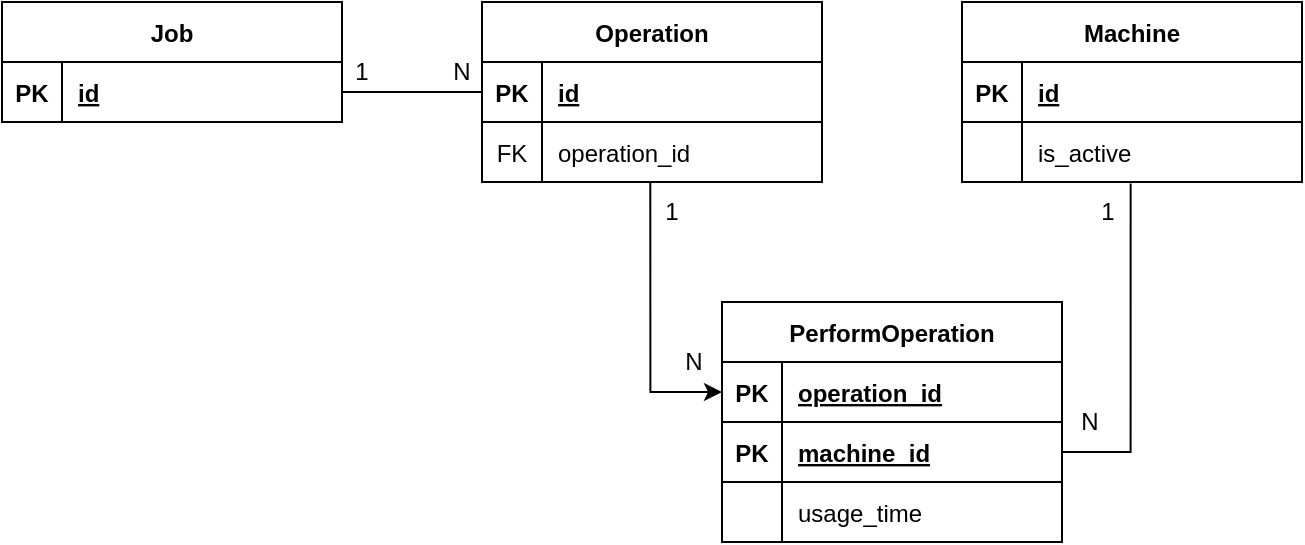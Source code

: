 <mxfile version="16.5.1" type="device"><diagram id="sbu5TKa9l-SVN8ttvSdN" name="Página-1"><mxGraphModel dx="1240" dy="779" grid="1" gridSize="10" guides="1" tooltips="1" connect="1" arrows="1" fold="1" page="1" pageScale="1" pageWidth="750" pageHeight="350" math="0" shadow="0"><root><mxCell id="0"/><mxCell id="1" parent="0"/><mxCell id="XtuEsWd31dQitkNMYxwv-2" value="" style="edgeStyle=orthogonalEdgeStyle;rounded=0;orthogonalLoop=1;jettySize=auto;html=1;entryX=0;entryY=0.5;entryDx=0;entryDy=0;exitX=1;exitY=0.5;exitDx=0;exitDy=0;endArrow=none;endFill=0;" parent="1" source="XtuEsWd31dQitkNMYxwv-4" target="XtuEsWd31dQitkNMYxwv-10" edge="1"><mxGeometry relative="1" as="geometry"><mxPoint x="120" y="150" as="targetPoint"/></mxGeometry></mxCell><mxCell id="XtuEsWd31dQitkNMYxwv-3" value="Job" style="shape=table;startSize=30;container=1;collapsible=1;childLayout=tableLayout;fixedRows=1;rowLines=0;fontStyle=1;align=center;resizeLast=1;" parent="1" vertex="1"><mxGeometry x="40" y="40" width="170" height="60" as="geometry"/></mxCell><mxCell id="XtuEsWd31dQitkNMYxwv-4" value="" style="shape=tableRow;horizontal=0;startSize=0;swimlaneHead=0;swimlaneBody=0;fillColor=none;collapsible=0;dropTarget=0;points=[[0,0.5],[1,0.5]];portConstraint=eastwest;top=0;left=0;right=0;bottom=1;" parent="XtuEsWd31dQitkNMYxwv-3" vertex="1"><mxGeometry y="30" width="170" height="30" as="geometry"/></mxCell><mxCell id="XtuEsWd31dQitkNMYxwv-5" value="PK" style="shape=partialRectangle;connectable=0;fillColor=none;top=0;left=0;bottom=0;right=0;fontStyle=1;overflow=hidden;" parent="XtuEsWd31dQitkNMYxwv-4" vertex="1"><mxGeometry width="30" height="30" as="geometry"><mxRectangle width="30" height="30" as="alternateBounds"/></mxGeometry></mxCell><mxCell id="XtuEsWd31dQitkNMYxwv-6" value="id" style="shape=partialRectangle;connectable=0;fillColor=none;top=0;left=0;bottom=0;right=0;align=left;spacingLeft=6;fontStyle=5;overflow=hidden;" parent="XtuEsWd31dQitkNMYxwv-4" vertex="1"><mxGeometry x="30" width="140" height="30" as="geometry"><mxRectangle width="140" height="30" as="alternateBounds"/></mxGeometry></mxCell><mxCell id="XtuEsWd31dQitkNMYxwv-7" value="" style="edgeStyle=orthogonalEdgeStyle;rounded=0;orthogonalLoop=1;jettySize=auto;html=1;entryX=0.496;entryY=1.024;entryDx=0;entryDy=0;exitX=1;exitY=0.5;exitDx=0;exitDy=0;startArrow=none;startFill=0;endArrow=none;endFill=0;entryPerimeter=0;" parent="1" source="XtuEsWd31dQitkNMYxwv-27" target="XtuEsWd31dQitkNMYxwv-17" edge="1"><mxGeometry relative="1" as="geometry"><mxPoint x="530" y="120" as="targetPoint"/></mxGeometry></mxCell><mxCell id="XtuEsWd31dQitkNMYxwv-8" value="" style="edgeStyle=orthogonalEdgeStyle;rounded=0;orthogonalLoop=1;jettySize=auto;html=1;startArrow=none;startFill=0;endArrow=classic;endFill=1;entryX=0;entryY=0.5;entryDx=0;entryDy=0;exitX=0.495;exitY=1.007;exitDx=0;exitDy=0;exitPerimeter=0;" parent="1" source="XtuEsWd31dQitkNMYxwv-56" target="XtuEsWd31dQitkNMYxwv-24" edge="1"><mxGeometry relative="1" as="geometry"><mxPoint x="390" y="189.01" as="targetPoint"/><mxPoint x="365" y="160" as="sourcePoint"/></mxGeometry></mxCell><mxCell id="XtuEsWd31dQitkNMYxwv-9" value="Operation" style="shape=table;startSize=30;container=1;collapsible=1;childLayout=tableLayout;fixedRows=1;rowLines=0;fontStyle=1;align=center;resizeLast=1;" parent="1" vertex="1"><mxGeometry x="280" y="40" width="170" height="90" as="geometry"/></mxCell><mxCell id="XtuEsWd31dQitkNMYxwv-10" value="" style="shape=tableRow;horizontal=0;startSize=0;swimlaneHead=0;swimlaneBody=0;fillColor=none;collapsible=0;dropTarget=0;points=[[0,0.5],[1,0.5]];portConstraint=eastwest;top=0;left=0;right=0;bottom=1;" parent="XtuEsWd31dQitkNMYxwv-9" vertex="1"><mxGeometry y="30" width="170" height="30" as="geometry"/></mxCell><mxCell id="XtuEsWd31dQitkNMYxwv-11" value="PK" style="shape=partialRectangle;connectable=0;fillColor=none;top=0;left=0;bottom=0;right=0;fontStyle=1;overflow=hidden;" parent="XtuEsWd31dQitkNMYxwv-10" vertex="1"><mxGeometry width="30" height="30" as="geometry"><mxRectangle width="30" height="30" as="alternateBounds"/></mxGeometry></mxCell><mxCell id="XtuEsWd31dQitkNMYxwv-12" value="id" style="shape=partialRectangle;connectable=0;fillColor=none;top=0;left=0;bottom=0;right=0;align=left;spacingLeft=6;fontStyle=5;overflow=hidden;" parent="XtuEsWd31dQitkNMYxwv-10" vertex="1"><mxGeometry x="30" width="140" height="30" as="geometry"><mxRectangle width="140" height="30" as="alternateBounds"/></mxGeometry></mxCell><mxCell id="XtuEsWd31dQitkNMYxwv-56" value="" style="shape=tableRow;horizontal=0;startSize=0;swimlaneHead=0;swimlaneBody=0;fillColor=none;collapsible=0;dropTarget=0;points=[[0,0.5],[1,0.5]];portConstraint=eastwest;top=0;left=0;right=0;bottom=0;" parent="XtuEsWd31dQitkNMYxwv-9" vertex="1"><mxGeometry y="60" width="170" height="30" as="geometry"/></mxCell><mxCell id="XtuEsWd31dQitkNMYxwv-57" value="FK" style="shape=partialRectangle;connectable=0;fillColor=none;top=0;left=0;bottom=0;right=0;fontStyle=0;overflow=hidden;" parent="XtuEsWd31dQitkNMYxwv-56" vertex="1"><mxGeometry width="30" height="30" as="geometry"><mxRectangle width="30" height="30" as="alternateBounds"/></mxGeometry></mxCell><mxCell id="XtuEsWd31dQitkNMYxwv-58" value="operation_id" style="shape=partialRectangle;connectable=0;fillColor=none;top=0;left=0;bottom=0;right=0;align=left;spacingLeft=6;fontStyle=0;overflow=hidden;" parent="XtuEsWd31dQitkNMYxwv-56" vertex="1"><mxGeometry x="30" width="140" height="30" as="geometry"><mxRectangle width="140" height="30" as="alternateBounds"/></mxGeometry></mxCell><mxCell id="XtuEsWd31dQitkNMYxwv-13" value="Machine" style="shape=table;startSize=30;container=1;collapsible=1;childLayout=tableLayout;fixedRows=1;rowLines=0;fontStyle=1;align=center;resizeLast=1;" parent="1" vertex="1"><mxGeometry x="520" y="40" width="170" height="90" as="geometry"/></mxCell><mxCell id="XtuEsWd31dQitkNMYxwv-14" value="" style="shape=tableRow;horizontal=0;startSize=0;swimlaneHead=0;swimlaneBody=0;fillColor=none;collapsible=0;dropTarget=0;points=[[0,0.5],[1,0.5]];portConstraint=eastwest;top=0;left=0;right=0;bottom=1;" parent="XtuEsWd31dQitkNMYxwv-13" vertex="1"><mxGeometry y="30" width="170" height="30" as="geometry"/></mxCell><mxCell id="XtuEsWd31dQitkNMYxwv-15" value="PK" style="shape=partialRectangle;connectable=0;fillColor=none;top=0;left=0;bottom=0;right=0;fontStyle=1;overflow=hidden;" parent="XtuEsWd31dQitkNMYxwv-14" vertex="1"><mxGeometry width="30" height="30" as="geometry"><mxRectangle width="30" height="30" as="alternateBounds"/></mxGeometry></mxCell><mxCell id="XtuEsWd31dQitkNMYxwv-16" value="id" style="shape=partialRectangle;connectable=0;fillColor=none;top=0;left=0;bottom=0;right=0;align=left;spacingLeft=6;fontStyle=5;overflow=hidden;" parent="XtuEsWd31dQitkNMYxwv-14" vertex="1"><mxGeometry x="30" width="140" height="30" as="geometry"><mxRectangle width="140" height="30" as="alternateBounds"/></mxGeometry></mxCell><mxCell id="XtuEsWd31dQitkNMYxwv-17" value="" style="shape=tableRow;horizontal=0;startSize=0;swimlaneHead=0;swimlaneBody=0;fillColor=none;collapsible=0;dropTarget=0;points=[[0,0.5],[1,0.5]];portConstraint=eastwest;top=0;left=0;right=0;bottom=0;" parent="XtuEsWd31dQitkNMYxwv-13" vertex="1"><mxGeometry y="60" width="170" height="30" as="geometry"/></mxCell><mxCell id="XtuEsWd31dQitkNMYxwv-18" value="" style="shape=partialRectangle;connectable=0;fillColor=none;top=0;left=0;bottom=0;right=0;editable=1;overflow=hidden;" parent="XtuEsWd31dQitkNMYxwv-17" vertex="1"><mxGeometry width="30" height="30" as="geometry"><mxRectangle width="30" height="30" as="alternateBounds"/></mxGeometry></mxCell><mxCell id="XtuEsWd31dQitkNMYxwv-19" value="is_active" style="shape=partialRectangle;connectable=0;fillColor=none;top=0;left=0;bottom=0;right=0;align=left;spacingLeft=6;overflow=hidden;" parent="XtuEsWd31dQitkNMYxwv-17" vertex="1"><mxGeometry x="30" width="140" height="30" as="geometry"><mxRectangle width="140" height="30" as="alternateBounds"/></mxGeometry></mxCell><mxCell id="XtuEsWd31dQitkNMYxwv-20" value="PerformOperation" style="shape=table;startSize=30;container=1;collapsible=1;childLayout=tableLayout;fixedRows=1;rowLines=0;fontStyle=1;align=center;resizeLast=1;" parent="1" vertex="1"><mxGeometry x="400" y="190" width="170" height="120" as="geometry"/></mxCell><mxCell id="XtuEsWd31dQitkNMYxwv-24" value="" style="shape=tableRow;horizontal=0;startSize=0;swimlaneHead=0;swimlaneBody=0;fillColor=none;collapsible=0;dropTarget=0;points=[[0,0.5],[1,0.5]];portConstraint=eastwest;top=0;left=0;right=0;bottom=1;" parent="XtuEsWd31dQitkNMYxwv-20" vertex="1"><mxGeometry y="30" width="170" height="30" as="geometry"/></mxCell><mxCell id="XtuEsWd31dQitkNMYxwv-25" value="PK" style="shape=partialRectangle;connectable=0;fillColor=none;top=0;left=0;bottom=0;right=0;fontStyle=1;overflow=hidden;" parent="XtuEsWd31dQitkNMYxwv-24" vertex="1"><mxGeometry width="30" height="30" as="geometry"><mxRectangle width="30" height="30" as="alternateBounds"/></mxGeometry></mxCell><mxCell id="XtuEsWd31dQitkNMYxwv-26" value="operation_id" style="shape=partialRectangle;connectable=0;fillColor=none;top=0;left=0;bottom=0;right=0;align=left;spacingLeft=6;fontStyle=5;overflow=hidden;" parent="XtuEsWd31dQitkNMYxwv-24" vertex="1"><mxGeometry x="30" width="140" height="30" as="geometry"><mxRectangle width="140" height="30" as="alternateBounds"/></mxGeometry></mxCell><mxCell id="XtuEsWd31dQitkNMYxwv-27" value="" style="shape=tableRow;horizontal=0;startSize=0;swimlaneHead=0;swimlaneBody=0;fillColor=none;collapsible=0;dropTarget=0;points=[[0,0.5],[1,0.5]];portConstraint=eastwest;top=0;left=0;right=0;bottom=1;" parent="XtuEsWd31dQitkNMYxwv-20" vertex="1"><mxGeometry y="60" width="170" height="30" as="geometry"/></mxCell><mxCell id="XtuEsWd31dQitkNMYxwv-28" value="PK" style="shape=partialRectangle;connectable=0;fillColor=none;top=0;left=0;bottom=0;right=0;fontStyle=1;overflow=hidden;" parent="XtuEsWd31dQitkNMYxwv-27" vertex="1"><mxGeometry width="30" height="30" as="geometry"><mxRectangle width="30" height="30" as="alternateBounds"/></mxGeometry></mxCell><mxCell id="XtuEsWd31dQitkNMYxwv-29" value="machine_id" style="shape=partialRectangle;connectable=0;fillColor=none;top=0;left=0;bottom=0;right=0;align=left;spacingLeft=6;fontStyle=5;overflow=hidden;" parent="XtuEsWd31dQitkNMYxwv-27" vertex="1"><mxGeometry x="30" width="140" height="30" as="geometry"><mxRectangle width="140" height="30" as="alternateBounds"/></mxGeometry></mxCell><mxCell id="XtuEsWd31dQitkNMYxwv-30" value="" style="shape=tableRow;horizontal=0;startSize=0;swimlaneHead=0;swimlaneBody=0;fillColor=none;collapsible=0;dropTarget=0;points=[[0,0.5],[1,0.5]];portConstraint=eastwest;top=0;left=0;right=0;bottom=0;" parent="XtuEsWd31dQitkNMYxwv-20" vertex="1"><mxGeometry y="90" width="170" height="30" as="geometry"/></mxCell><mxCell id="XtuEsWd31dQitkNMYxwv-31" value="" style="shape=partialRectangle;connectable=0;fillColor=none;top=0;left=0;bottom=0;right=0;editable=1;overflow=hidden;" parent="XtuEsWd31dQitkNMYxwv-30" vertex="1"><mxGeometry width="30" height="30" as="geometry"><mxRectangle width="30" height="30" as="alternateBounds"/></mxGeometry></mxCell><mxCell id="XtuEsWd31dQitkNMYxwv-32" value="usage_time" style="shape=partialRectangle;connectable=0;fillColor=none;top=0;left=0;bottom=0;right=0;align=left;spacingLeft=6;overflow=hidden;" parent="XtuEsWd31dQitkNMYxwv-30" vertex="1"><mxGeometry x="30" width="140" height="30" as="geometry"><mxRectangle width="140" height="30" as="alternateBounds"/></mxGeometry></mxCell><mxCell id="XtuEsWd31dQitkNMYxwv-59" value="1" style="text;html=1;strokeColor=none;fillColor=none;align=center;verticalAlign=middle;whiteSpace=wrap;rounded=0;" parent="1" vertex="1"><mxGeometry x="365" y="130" width="20" height="30" as="geometry"/></mxCell><mxCell id="XtuEsWd31dQitkNMYxwv-60" value="N" style="text;html=1;strokeColor=none;fillColor=none;align=center;verticalAlign=middle;whiteSpace=wrap;rounded=0;" parent="1" vertex="1"><mxGeometry x="376" y="205" width="20" height="30" as="geometry"/></mxCell><mxCell id="XtuEsWd31dQitkNMYxwv-61" value="1" style="text;html=1;strokeColor=none;fillColor=none;align=center;verticalAlign=middle;whiteSpace=wrap;rounded=0;" parent="1" vertex="1"><mxGeometry x="210" y="60" width="20" height="30" as="geometry"/></mxCell><mxCell id="XtuEsWd31dQitkNMYxwv-62" value="N" style="text;html=1;strokeColor=none;fillColor=none;align=center;verticalAlign=middle;whiteSpace=wrap;rounded=0;" parent="1" vertex="1"><mxGeometry x="260" y="60" width="20" height="30" as="geometry"/></mxCell><mxCell id="XtuEsWd31dQitkNMYxwv-68" value="N" style="text;html=1;strokeColor=none;fillColor=none;align=center;verticalAlign=middle;whiteSpace=wrap;rounded=0;" parent="1" vertex="1"><mxGeometry x="574" y="235" width="20" height="30" as="geometry"/></mxCell><mxCell id="XtuEsWd31dQitkNMYxwv-69" value="1" style="text;html=1;strokeColor=none;fillColor=none;align=center;verticalAlign=middle;whiteSpace=wrap;rounded=0;" parent="1" vertex="1"><mxGeometry x="583" y="130" width="20" height="30" as="geometry"/></mxCell></root></mxGraphModel></diagram></mxfile>